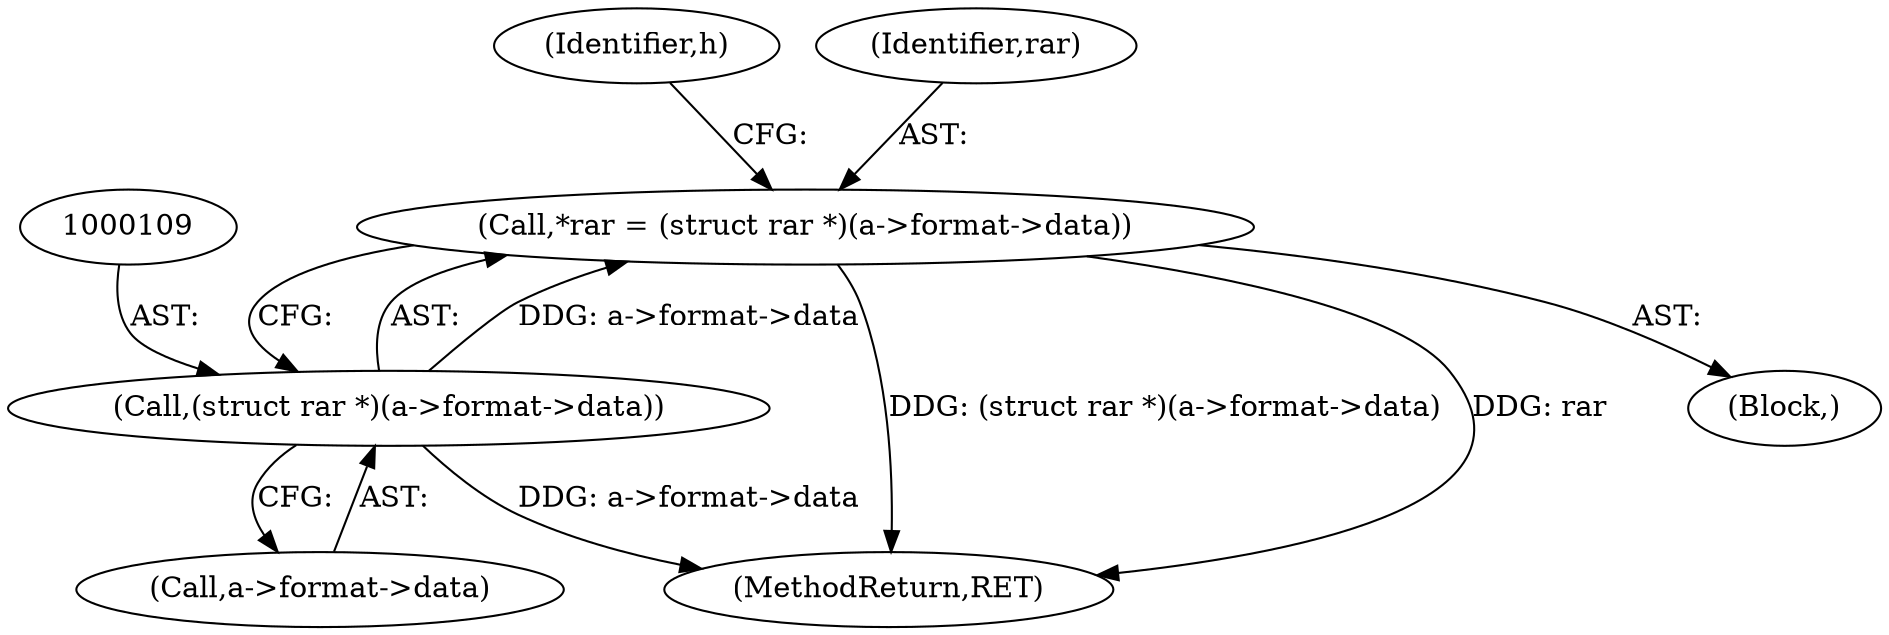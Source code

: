 digraph "0_libarchive_bfcfe6f04ed20db2504db8a254d1f40a1d84eb28@pointer" {
"1000106" [label="(Call,*rar = (struct rar *)(a->format->data))"];
"1000108" [label="(Call,(struct rar *)(a->format->data))"];
"1000110" [label="(Call,a->format->data)"];
"1000239" [label="(MethodReturn,RET)"];
"1000117" [label="(Identifier,h)"];
"1000108" [label="(Call,(struct rar *)(a->format->data))"];
"1000106" [label="(Call,*rar = (struct rar *)(a->format->data))"];
"1000104" [label="(Block,)"];
"1000107" [label="(Identifier,rar)"];
"1000106" -> "1000104"  [label="AST: "];
"1000106" -> "1000108"  [label="CFG: "];
"1000107" -> "1000106"  [label="AST: "];
"1000108" -> "1000106"  [label="AST: "];
"1000117" -> "1000106"  [label="CFG: "];
"1000106" -> "1000239"  [label="DDG: (struct rar *)(a->format->data)"];
"1000106" -> "1000239"  [label="DDG: rar"];
"1000108" -> "1000106"  [label="DDG: a->format->data"];
"1000108" -> "1000110"  [label="CFG: "];
"1000109" -> "1000108"  [label="AST: "];
"1000110" -> "1000108"  [label="AST: "];
"1000108" -> "1000239"  [label="DDG: a->format->data"];
}
